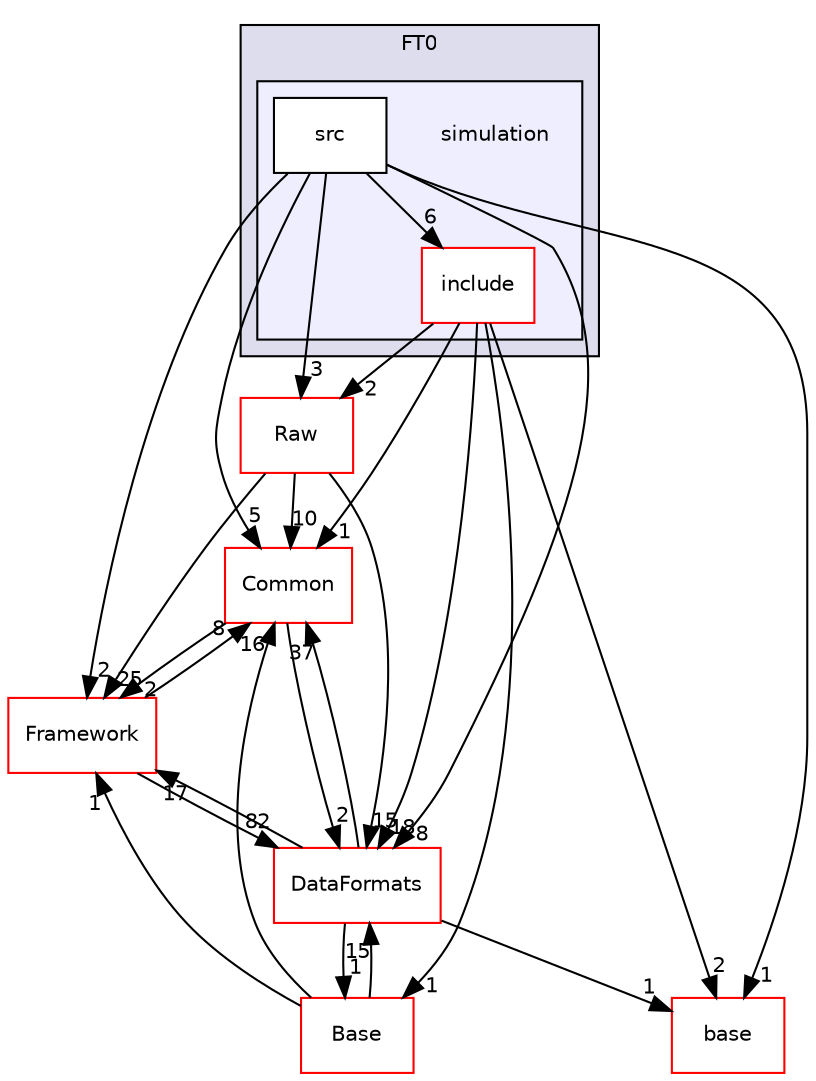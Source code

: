 digraph "/home/travis/build/AliceO2Group/AliceO2/Detectors/FIT/FT0/simulation" {
  bgcolor=transparent;
  compound=true
  node [ fontsize="10", fontname="Helvetica"];
  edge [ labelfontsize="10", labelfontname="Helvetica"];
  subgraph clusterdir_732f729910dd598014f768fa2866f334 {
    graph [ bgcolor="#ddddee", pencolor="black", label="FT0" fontname="Helvetica", fontsize="10", URL="dir_732f729910dd598014f768fa2866f334.html"]
  subgraph clusterdir_dde9e01e42e5df81e682067abb84b2d4 {
    graph [ bgcolor="#eeeeff", pencolor="black", label="" URL="dir_dde9e01e42e5df81e682067abb84b2d4.html"];
    dir_dde9e01e42e5df81e682067abb84b2d4 [shape=plaintext label="simulation"];
    dir_604320fddfc5f7c5f68b1318557d3be7 [shape=box label="include" color="red" fillcolor="white" style="filled" URL="dir_604320fddfc5f7c5f68b1318557d3be7.html"];
    dir_bf62c39606f8fafa0737609fac123a3e [shape=box label="src" color="black" fillcolor="white" style="filled" URL="dir_bf62c39606f8fafa0737609fac123a3e.html"];
  }
  }
  dir_4ab6b4cc6a7edbff49100e9123df213f [shape=box label="Common" color="red" URL="dir_4ab6b4cc6a7edbff49100e9123df213f.html"];
  dir_37c90836491b695b472bf98d1be8336b [shape=box label="Base" color="red" URL="dir_37c90836491b695b472bf98d1be8336b.html"];
  dir_63da1bf9cbb165deb85abc813a5acde9 [shape=box label="base" color="red" URL="dir_63da1bf9cbb165deb85abc813a5acde9.html"];
  dir_bcbb2cf9a3d3d83e5515c82071a07177 [shape=box label="Framework" color="red" URL="dir_bcbb2cf9a3d3d83e5515c82071a07177.html"];
  dir_26637d1bd82229bc9ed97f7e706be743 [shape=box label="Raw" color="red" URL="dir_26637d1bd82229bc9ed97f7e706be743.html"];
  dir_2171f7ec022c5423887b07c69b2f5b48 [shape=box label="DataFormats" color="red" URL="dir_2171f7ec022c5423887b07c69b2f5b48.html"];
  dir_4ab6b4cc6a7edbff49100e9123df213f->dir_bcbb2cf9a3d3d83e5515c82071a07177 [headlabel="2", labeldistance=1.5 headhref="dir_000029_000055.html"];
  dir_4ab6b4cc6a7edbff49100e9123df213f->dir_2171f7ec022c5423887b07c69b2f5b48 [headlabel="2", labeldistance=1.5 headhref="dir_000029_000079.html"];
  dir_37c90836491b695b472bf98d1be8336b->dir_4ab6b4cc6a7edbff49100e9123df213f [headlabel="16", labeldistance=1.5 headhref="dir_000274_000029.html"];
  dir_37c90836491b695b472bf98d1be8336b->dir_bcbb2cf9a3d3d83e5515c82071a07177 [headlabel="1", labeldistance=1.5 headhref="dir_000274_000055.html"];
  dir_37c90836491b695b472bf98d1be8336b->dir_2171f7ec022c5423887b07c69b2f5b48 [headlabel="15", labeldistance=1.5 headhref="dir_000274_000079.html"];
  dir_604320fddfc5f7c5f68b1318557d3be7->dir_4ab6b4cc6a7edbff49100e9123df213f [headlabel="1", labeldistance=1.5 headhref="dir_000288_000029.html"];
  dir_604320fddfc5f7c5f68b1318557d3be7->dir_37c90836491b695b472bf98d1be8336b [headlabel="1", labeldistance=1.5 headhref="dir_000288_000274.html"];
  dir_604320fddfc5f7c5f68b1318557d3be7->dir_63da1bf9cbb165deb85abc813a5acde9 [headlabel="2", labeldistance=1.5 headhref="dir_000288_000344.html"];
  dir_604320fddfc5f7c5f68b1318557d3be7->dir_26637d1bd82229bc9ed97f7e706be743 [headlabel="2", labeldistance=1.5 headhref="dir_000288_000605.html"];
  dir_604320fddfc5f7c5f68b1318557d3be7->dir_2171f7ec022c5423887b07c69b2f5b48 [headlabel="18", labeldistance=1.5 headhref="dir_000288_000079.html"];
  dir_bf62c39606f8fafa0737609fac123a3e->dir_4ab6b4cc6a7edbff49100e9123df213f [headlabel="5", labeldistance=1.5 headhref="dir_000329_000029.html"];
  dir_bf62c39606f8fafa0737609fac123a3e->dir_63da1bf9cbb165deb85abc813a5acde9 [headlabel="1", labeldistance=1.5 headhref="dir_000329_000344.html"];
  dir_bf62c39606f8fafa0737609fac123a3e->dir_604320fddfc5f7c5f68b1318557d3be7 [headlabel="6", labeldistance=1.5 headhref="dir_000329_000288.html"];
  dir_bf62c39606f8fafa0737609fac123a3e->dir_bcbb2cf9a3d3d83e5515c82071a07177 [headlabel="2", labeldistance=1.5 headhref="dir_000329_000055.html"];
  dir_bf62c39606f8fafa0737609fac123a3e->dir_26637d1bd82229bc9ed97f7e706be743 [headlabel="3", labeldistance=1.5 headhref="dir_000329_000605.html"];
  dir_bf62c39606f8fafa0737609fac123a3e->dir_2171f7ec022c5423887b07c69b2f5b48 [headlabel="8", labeldistance=1.5 headhref="dir_000329_000079.html"];
  dir_bcbb2cf9a3d3d83e5515c82071a07177->dir_4ab6b4cc6a7edbff49100e9123df213f [headlabel="8", labeldistance=1.5 headhref="dir_000055_000029.html"];
  dir_bcbb2cf9a3d3d83e5515c82071a07177->dir_2171f7ec022c5423887b07c69b2f5b48 [headlabel="82", labeldistance=1.5 headhref="dir_000055_000079.html"];
  dir_26637d1bd82229bc9ed97f7e706be743->dir_4ab6b4cc6a7edbff49100e9123df213f [headlabel="10", labeldistance=1.5 headhref="dir_000605_000029.html"];
  dir_26637d1bd82229bc9ed97f7e706be743->dir_bcbb2cf9a3d3d83e5515c82071a07177 [headlabel="25", labeldistance=1.5 headhref="dir_000605_000055.html"];
  dir_26637d1bd82229bc9ed97f7e706be743->dir_2171f7ec022c5423887b07c69b2f5b48 [headlabel="15", labeldistance=1.5 headhref="dir_000605_000079.html"];
  dir_2171f7ec022c5423887b07c69b2f5b48->dir_4ab6b4cc6a7edbff49100e9123df213f [headlabel="37", labeldistance=1.5 headhref="dir_000079_000029.html"];
  dir_2171f7ec022c5423887b07c69b2f5b48->dir_37c90836491b695b472bf98d1be8336b [headlabel="1", labeldistance=1.5 headhref="dir_000079_000274.html"];
  dir_2171f7ec022c5423887b07c69b2f5b48->dir_63da1bf9cbb165deb85abc813a5acde9 [headlabel="1", labeldistance=1.5 headhref="dir_000079_000344.html"];
  dir_2171f7ec022c5423887b07c69b2f5b48->dir_bcbb2cf9a3d3d83e5515c82071a07177 [headlabel="17", labeldistance=1.5 headhref="dir_000079_000055.html"];
}
